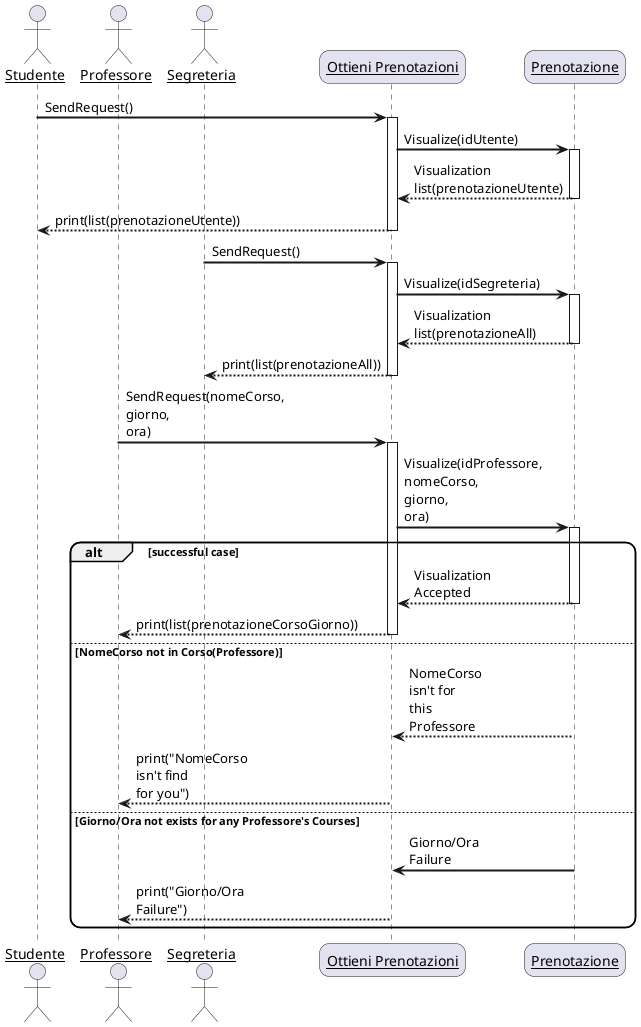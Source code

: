 @startuml
skinparam sequenceArrowThickness 2
skinparam roundcorner 20
skinparam maxmessagesize 60
skinparam sequenceParticipant underline

actor Studente
actor Professore
actor Segreteria
participant "Ottieni Prenotazioni" as A
participant "Prenotazione" as C

Studente -> A: SendRequest()
activate A

A -> C: Visualize(idUtente)
activate C

C --> A: Visualization list(prenotazioneUtente)
deactivate C

A --> Studente: print(list(prenotazioneUtente))
deactivate A

Segreteria -> A: SendRequest()
activate A

A -> C: Visualize(idSegreteria)
activate C

C --> A: Visualization list(prenotazioneAll)
deactivate C

A --> Segreteria: print(list(prenotazioneAll))
deactivate A

Professore -> A: SendRequest(nomeCorso, giorno, ora)
activate A

A -> C: Visualize(idProfessore, nomeCorso, giorno, ora)
activate C

alt successful case

    C --> A: Visualization Accepted
    deactivate C
    A --> Professore: print(list(prenotazioneCorsoGiorno))
    deactivate A
    
else NomeCorso not in Corso(Professore)

    C --> A: NomeCorso isn't for this Professore
    deactivate C
    A --> Professore: print("NomeCorso isn't find for you")
    deactivate A
    
else Giorno/Ora not exists for any Professore's Courses
    
    C -> A: Giorno/Ora Failure
    deactivate C
    A --> Professore: print("Giorno/Ora Failure")
    deactivate A
end


@enduml
